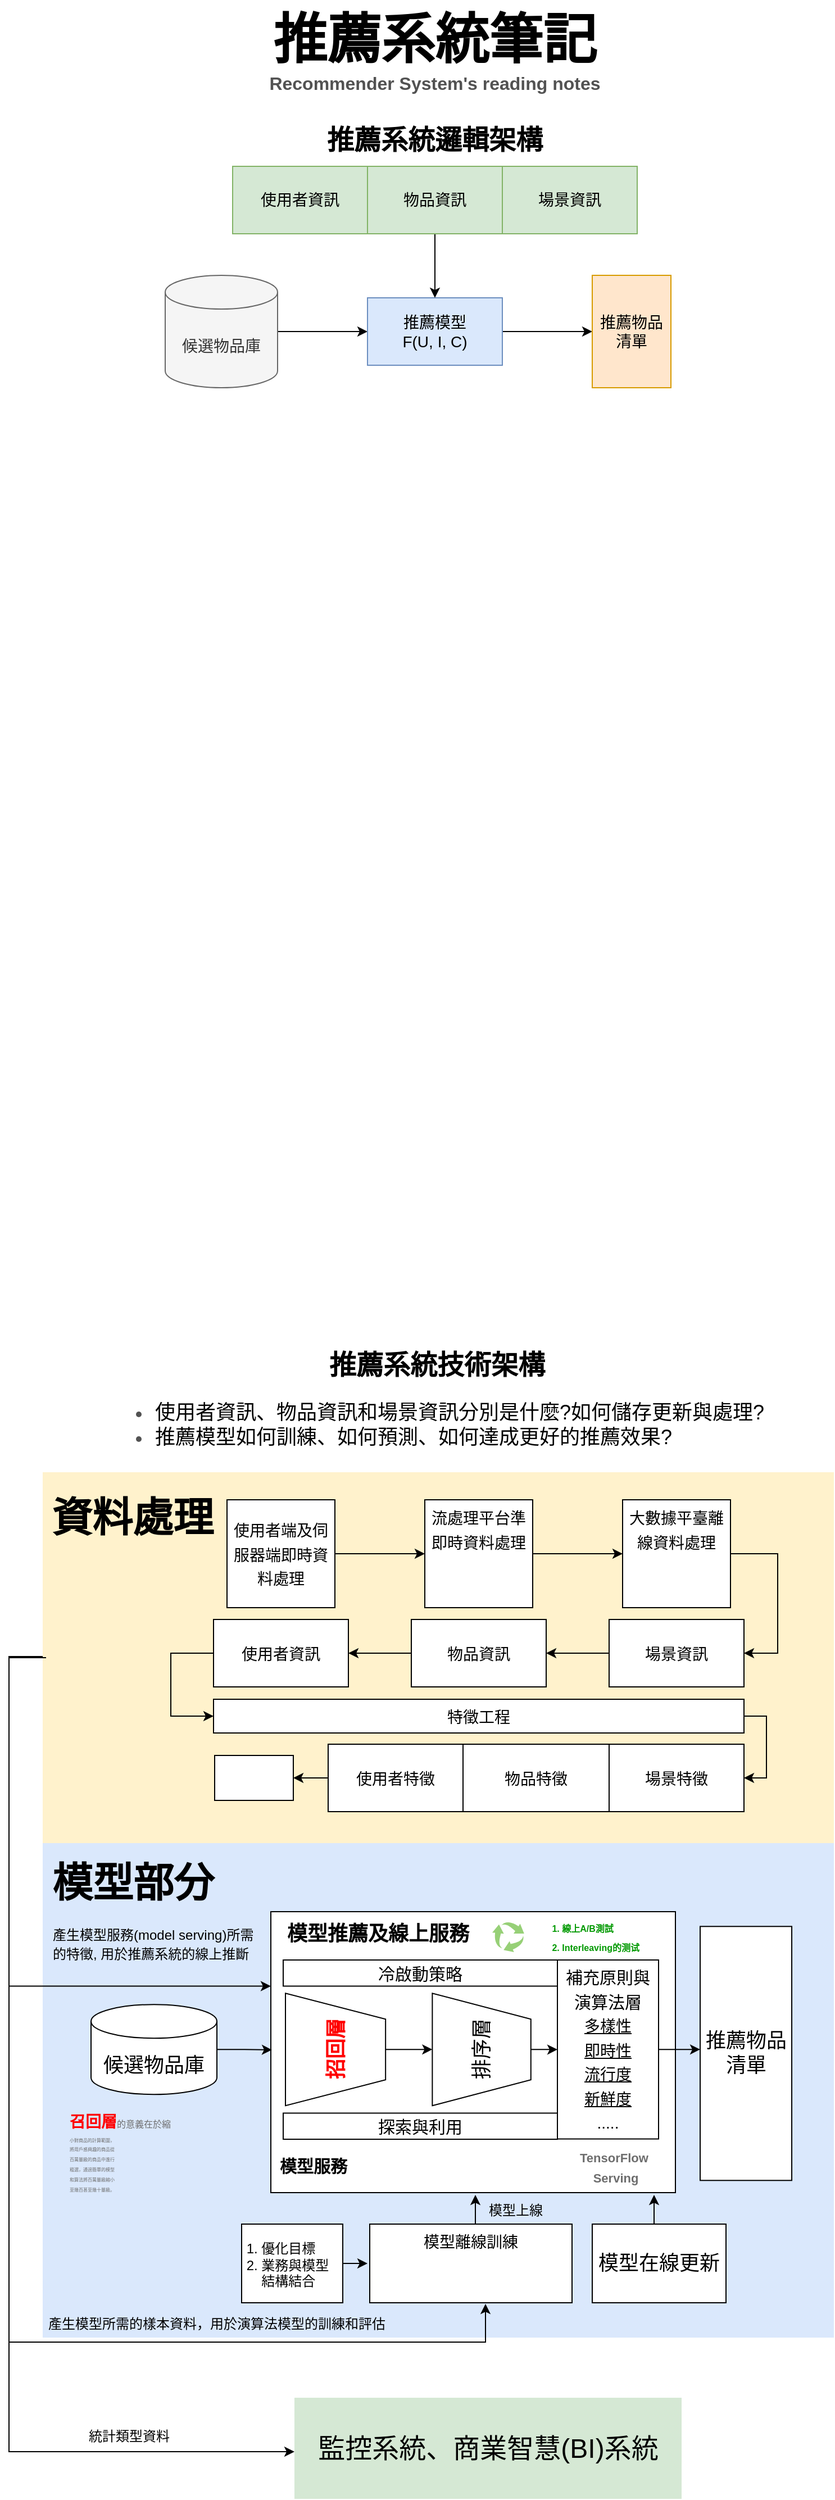<mxfile version="15.8.6" type="github" pages="2">
  <diagram id="5sF5ZyrV6DTs_JzKhUMP" name="第1頁">
    <mxGraphModel dx="981" dy="526" grid="1" gridSize="10" guides="1" tooltips="1" connect="1" arrows="1" fold="1" page="1" pageScale="1" pageWidth="827" pageHeight="1169" math="0" shadow="0">
      <root>
        <mxCell id="0" />
        <mxCell id="1" parent="0" />
        <mxCell id="dWe2MXaykKoBHlvBB-Hw-3" value="" style="edgeStyle=orthogonalEdgeStyle;rounded=0;orthogonalLoop=1;jettySize=auto;html=1;" parent="1" source="dWe2MXaykKoBHlvBB-Hw-1" target="dWe2MXaykKoBHlvBB-Hw-2" edge="1">
          <mxGeometry relative="1" as="geometry" />
        </mxCell>
        <mxCell id="dWe2MXaykKoBHlvBB-Hw-1" value="&lt;font style=&quot;font-size: 14px&quot;&gt;候選物品庫&lt;/font&gt;" style="shape=cylinder3;whiteSpace=wrap;html=1;boundedLbl=1;backgroundOutline=1;size=15;fillColor=#f5f5f5;fontColor=#333333;strokeColor=#666666;" parent="1" vertex="1">
          <mxGeometry x="189" y="265" width="100" height="100" as="geometry" />
        </mxCell>
        <mxCell id="dWe2MXaykKoBHlvBB-Hw-5" value="" style="edgeStyle=orthogonalEdgeStyle;rounded=0;orthogonalLoop=1;jettySize=auto;html=1;" parent="1" source="dWe2MXaykKoBHlvBB-Hw-2" target="dWe2MXaykKoBHlvBB-Hw-4" edge="1">
          <mxGeometry relative="1" as="geometry" />
        </mxCell>
        <mxCell id="dWe2MXaykKoBHlvBB-Hw-2" value="&lt;font style=&quot;font-size: 14px&quot;&gt;推薦模型&lt;br&gt;F(U, I, C)&lt;/font&gt;" style="whiteSpace=wrap;html=1;fillColor=#dae8fc;strokeColor=#6c8ebf;" parent="1" vertex="1">
          <mxGeometry x="369" y="285" width="120" height="60" as="geometry" />
        </mxCell>
        <mxCell id="dWe2MXaykKoBHlvBB-Hw-4" value="&lt;font style=&quot;font-size: 14px&quot;&gt;推薦物品清單&lt;/font&gt;" style="whiteSpace=wrap;html=1;fillColor=#ffe6cc;strokeColor=#d79b00;" parent="1" vertex="1">
          <mxGeometry x="569" y="265" width="70" height="100" as="geometry" />
        </mxCell>
        <mxCell id="dWe2MXaykKoBHlvBB-Hw-8" value="" style="edgeStyle=orthogonalEdgeStyle;rounded=0;orthogonalLoop=1;jettySize=auto;html=1;" parent="1" source="dWe2MXaykKoBHlvBB-Hw-6" target="dWe2MXaykKoBHlvBB-Hw-2" edge="1">
          <mxGeometry relative="1" as="geometry" />
        </mxCell>
        <mxCell id="dWe2MXaykKoBHlvBB-Hw-6" value="&lt;font style=&quot;font-size: 14px&quot;&gt;物品資訊&lt;/font&gt;" style="whiteSpace=wrap;html=1;fillColor=#d5e8d4;strokeColor=#82b366;" parent="1" vertex="1">
          <mxGeometry x="369" y="168" width="120" height="60" as="geometry" />
        </mxCell>
        <mxCell id="dWe2MXaykKoBHlvBB-Hw-9" value="&lt;font style=&quot;font-size: 14px&quot;&gt;場景資訊&lt;/font&gt;" style="whiteSpace=wrap;html=1;fillColor=#d5e8d4;strokeColor=#82b366;" parent="1" vertex="1">
          <mxGeometry x="489" y="168" width="120" height="60" as="geometry" />
        </mxCell>
        <mxCell id="dWe2MXaykKoBHlvBB-Hw-11" value="&lt;font style=&quot;font-size: 14px&quot;&gt;使用者資訊&lt;/font&gt;" style="whiteSpace=wrap;html=1;fillColor=#d5e8d4;strokeColor=#82b366;" parent="1" vertex="1">
          <mxGeometry x="249" y="168" width="120" height="60" as="geometry" />
        </mxCell>
        <mxCell id="dWe2MXaykKoBHlvBB-Hw-13" value="&lt;font style=&quot;font-size: 24px&quot;&gt;&lt;b&gt;推薦系統邏輯架構&lt;/b&gt;&lt;/font&gt;" style="text;html=1;strokeColor=none;fillColor=none;align=center;verticalAlign=middle;whiteSpace=wrap;rounded=0;" parent="1" vertex="1">
          <mxGeometry x="324" y="130" width="210" height="30" as="geometry" />
        </mxCell>
        <mxCell id="dWe2MXaykKoBHlvBB-Hw-14" value="&lt;font&gt;&lt;b&gt;&lt;span style=&quot;font-size: 48px&quot;&gt;推薦系統筆記&lt;/span&gt;&lt;br&gt;&lt;font color=&quot;#525252&quot;&gt;&lt;font size=&quot;3&quot;&gt;Recommender System&#39;s&amp;nbsp;&lt;/font&gt;&lt;span style=&quot;font-size: medium&quot;&gt;reading notes&lt;/span&gt;&lt;/font&gt;&lt;/b&gt;&lt;font size=&quot;3&quot;&gt;&lt;br&gt;&lt;/font&gt;&lt;/font&gt;" style="text;html=1;strokeColor=none;fillColor=none;align=center;verticalAlign=middle;whiteSpace=wrap;rounded=0;fontSize=14;" parent="1" vertex="1">
          <mxGeometry x="208" y="20" width="442" height="90" as="geometry" />
        </mxCell>
        <mxCell id="dWe2MXaykKoBHlvBB-Hw-15" value="&lt;p style=&quot;line-height: 1.3&quot;&gt;&lt;/p&gt;&lt;div&gt;&lt;span style=&quot;color: rgb(0 , 0 , 0)&quot;&gt;&lt;font style=&quot;font-size: 24px&quot;&gt;&lt;b&gt;推薦系統技術架構&lt;/b&gt;&lt;/font&gt;&lt;/span&gt;&lt;/div&gt;&lt;div style=&quot;text-align: left&quot;&gt;&lt;ul&gt;&lt;li&gt;&lt;span style=&quot;color: rgb(0 , 0 , 0)&quot;&gt;使用者資訊、物品資訊和場景資訊分別是什麼?如何儲存更&lt;/span&gt;&lt;font color=&quot;#000000&quot;&gt;新與處理?&lt;/font&gt;&lt;/li&gt;&lt;li&gt;&lt;span&gt;&lt;font color=&quot;#000000&quot;&gt;推薦模型如何訓練、如何預測、如何達成更好的推薦效果?&lt;/font&gt;&lt;/span&gt;&lt;/li&gt;&lt;/ul&gt;&lt;/div&gt;&lt;p&gt;&lt;/p&gt;" style="text;html=1;strokeColor=none;fillColor=none;align=center;verticalAlign=middle;whiteSpace=wrap;rounded=0;fontSize=18;fontColor=#525252;" parent="1" vertex="1">
          <mxGeometry x="116" y="1210" width="630" height="110" as="geometry" />
        </mxCell>
        <mxCell id="89oN4fnSZg2xZxZ4dAMr-8" value="" style="edgeStyle=orthogonalEdgeStyle;rounded=0;orthogonalLoop=1;jettySize=auto;html=1;fontSize=24;entryX=0;entryY=0.5;entryDx=0;entryDy=0;" edge="1" parent="1">
          <mxGeometry relative="1" as="geometry">
            <mxPoint x="80" y="1494" as="sourcePoint" />
            <mxPoint x="304" y="2201.5" as="targetPoint" />
            <Array as="points">
              <mxPoint x="50" y="1494" />
              <mxPoint x="50" y="2202" />
            </Array>
          </mxGeometry>
        </mxCell>
        <mxCell id="dWe2MXaykKoBHlvBB-Hw-17" value="" style="rounded=0;whiteSpace=wrap;html=1;labelBackgroundColor=#FFFF66;fontSize=18;fillColor=#fff2cc;strokeColor=none;" parent="1" vertex="1">
          <mxGeometry x="80" y="1330" width="704" height="330" as="geometry" />
        </mxCell>
        <mxCell id="dWe2MXaykKoBHlvBB-Hw-19" value="&lt;font style=&quot;font-size: 36px&quot;&gt;&lt;b&gt;資料處理&lt;/b&gt;&lt;/font&gt;" style="text;html=1;strokeColor=none;fillColor=none;align=center;verticalAlign=middle;whiteSpace=wrap;rounded=0;labelBackgroundColor=none;fontSize=18;fontColor=#000000;" parent="1" vertex="1">
          <mxGeometry x="84" y="1354.5" width="152" height="30" as="geometry" />
        </mxCell>
        <mxCell id="dWe2MXaykKoBHlvBB-Hw-23" value="" style="edgeStyle=orthogonalEdgeStyle;rounded=0;orthogonalLoop=1;jettySize=auto;html=1;fontSize=14;fontColor=#000000;" parent="1" source="dWe2MXaykKoBHlvBB-Hw-21" target="dWe2MXaykKoBHlvBB-Hw-22" edge="1">
          <mxGeometry relative="1" as="geometry" />
        </mxCell>
        <mxCell id="dWe2MXaykKoBHlvBB-Hw-21" value="&lt;font style=&quot;font-size: 14px&quot;&gt;使用者端及伺服器端即時資料處理&lt;/font&gt;" style="whiteSpace=wrap;html=1;aspect=fixed;labelBackgroundColor=none;fontSize=18;align=center;" parent="1" vertex="1">
          <mxGeometry x="244" y="1354.5" width="96" height="96" as="geometry" />
        </mxCell>
        <mxCell id="dWe2MXaykKoBHlvBB-Hw-25" value="" style="edgeStyle=orthogonalEdgeStyle;rounded=0;orthogonalLoop=1;jettySize=auto;html=1;fontSize=14;fontColor=#000000;" parent="1" source="dWe2MXaykKoBHlvBB-Hw-22" target="dWe2MXaykKoBHlvBB-Hw-24" edge="1">
          <mxGeometry relative="1" as="geometry" />
        </mxCell>
        <mxCell id="dWe2MXaykKoBHlvBB-Hw-22" value="&lt;font style=&quot;font-size: 14px&quot;&gt;流處理平台準即時資料處理&lt;br&gt;&amp;nbsp;&amp;nbsp;&lt;br&gt;&amp;nbsp;&amp;nbsp;&lt;br&gt;&lt;/font&gt;" style="whiteSpace=wrap;html=1;aspect=fixed;labelBackgroundColor=none;fontSize=18;align=center;" parent="1" vertex="1">
          <mxGeometry x="420" y="1354.5" width="96" height="96" as="geometry" />
        </mxCell>
        <mxCell id="dWe2MXaykKoBHlvBB-Hw-30" value="" style="edgeStyle=orthogonalEdgeStyle;rounded=0;orthogonalLoop=1;jettySize=auto;html=1;fontSize=14;fontColor=#000000;exitX=1;exitY=0.5;exitDx=0;exitDy=0;entryX=1;entryY=0.5;entryDx=0;entryDy=0;" parent="1" source="dWe2MXaykKoBHlvBB-Hw-24" target="dWe2MXaykKoBHlvBB-Hw-29" edge="1">
          <mxGeometry relative="1" as="geometry">
            <Array as="points">
              <mxPoint x="734" y="1403" />
              <mxPoint x="734" y="1491" />
            </Array>
          </mxGeometry>
        </mxCell>
        <mxCell id="dWe2MXaykKoBHlvBB-Hw-24" value="&lt;span style=&quot;font-size: 14px&quot;&gt;大數據平臺離線資料處理&lt;br&gt;&amp;nbsp;&lt;br&gt;&amp;nbsp;&lt;br&gt;&lt;/span&gt;" style="whiteSpace=wrap;html=1;aspect=fixed;labelBackgroundColor=none;fontSize=18;align=center;" parent="1" vertex="1">
          <mxGeometry x="596" y="1354.5" width="96" height="96" as="geometry" />
        </mxCell>
        <mxCell id="dWe2MXaykKoBHlvBB-Hw-32" value="" style="edgeStyle=orthogonalEdgeStyle;rounded=0;orthogonalLoop=1;jettySize=auto;html=1;fontSize=14;fontColor=#000000;" parent="1" source="dWe2MXaykKoBHlvBB-Hw-29" target="dWe2MXaykKoBHlvBB-Hw-31" edge="1">
          <mxGeometry relative="1" as="geometry" />
        </mxCell>
        <mxCell id="dWe2MXaykKoBHlvBB-Hw-29" value="&lt;font style=&quot;font-size: 14px&quot;&gt;場景資訊&lt;/font&gt;" style="whiteSpace=wrap;html=1;fontSize=18;" parent="1" vertex="1">
          <mxGeometry x="584" y="1461" width="120" height="60" as="geometry" />
        </mxCell>
        <mxCell id="dWe2MXaykKoBHlvBB-Hw-34" value="" style="edgeStyle=orthogonalEdgeStyle;rounded=0;orthogonalLoop=1;jettySize=auto;html=1;fontSize=14;fontColor=#000000;" parent="1" source="dWe2MXaykKoBHlvBB-Hw-31" target="dWe2MXaykKoBHlvBB-Hw-33" edge="1">
          <mxGeometry relative="1" as="geometry" />
        </mxCell>
        <mxCell id="dWe2MXaykKoBHlvBB-Hw-31" value="&lt;font style=&quot;font-size: 14px&quot;&gt;物品資訊&lt;/font&gt;" style="whiteSpace=wrap;html=1;fontSize=18;" parent="1" vertex="1">
          <mxGeometry x="408" y="1461" width="120" height="60" as="geometry" />
        </mxCell>
        <mxCell id="dWe2MXaykKoBHlvBB-Hw-38" value="" style="edgeStyle=orthogonalEdgeStyle;rounded=0;orthogonalLoop=1;jettySize=auto;html=1;fontSize=14;fontColor=#000000;entryX=0;entryY=0.5;entryDx=0;entryDy=0;" parent="1" source="dWe2MXaykKoBHlvBB-Hw-33" target="dWe2MXaykKoBHlvBB-Hw-35" edge="1">
          <mxGeometry relative="1" as="geometry">
            <mxPoint x="104" y="1491" as="targetPoint" />
            <Array as="points">
              <mxPoint x="194" y="1491" />
              <mxPoint x="194" y="1547" />
            </Array>
          </mxGeometry>
        </mxCell>
        <mxCell id="dWe2MXaykKoBHlvBB-Hw-33" value="&lt;font style=&quot;font-size: 14px&quot;&gt;使用者資訊&lt;/font&gt;" style="whiteSpace=wrap;html=1;fontSize=18;" parent="1" vertex="1">
          <mxGeometry x="232" y="1461" width="120" height="60" as="geometry" />
        </mxCell>
        <mxCell id="dWe2MXaykKoBHlvBB-Hw-65" value="" style="edgeStyle=orthogonalEdgeStyle;rounded=0;orthogonalLoop=1;jettySize=auto;html=1;fontSize=14;fontColor=#000000;entryX=1;entryY=0.5;entryDx=0;entryDy=0;exitX=1;exitY=0.5;exitDx=0;exitDy=0;" parent="1" source="dWe2MXaykKoBHlvBB-Hw-35" target="dWe2MXaykKoBHlvBB-Hw-41" edge="1">
          <mxGeometry relative="1" as="geometry">
            <mxPoint x="960" y="1561" as="targetPoint" />
          </mxGeometry>
        </mxCell>
        <mxCell id="dWe2MXaykKoBHlvBB-Hw-35" value="&lt;font style=&quot;font-size: 14px&quot;&gt;特徵工程&lt;/font&gt;" style="whiteSpace=wrap;html=1;fontSize=18;" parent="1" vertex="1">
          <mxGeometry x="232" y="1532" width="472" height="30" as="geometry" />
        </mxCell>
        <mxCell id="dWe2MXaykKoBHlvBB-Hw-41" value="&lt;font style=&quot;font-size: 14px&quot;&gt;場景特徵&lt;/font&gt;" style="whiteSpace=wrap;html=1;fontSize=18;" parent="1" vertex="1">
          <mxGeometry x="584" y="1572" width="120" height="60" as="geometry" />
        </mxCell>
        <mxCell id="dWe2MXaykKoBHlvBB-Hw-43" value="&lt;font style=&quot;font-size: 14px&quot;&gt;物品特徵&lt;/font&gt;" style="whiteSpace=wrap;html=1;fontSize=18;" parent="1" vertex="1">
          <mxGeometry x="454" y="1572" width="130" height="60" as="geometry" />
        </mxCell>
        <mxCell id="M_1Vf_KlxyBdrlva_uEi-7" value="" style="edgeStyle=orthogonalEdgeStyle;rounded=0;orthogonalLoop=1;jettySize=auto;html=1;fontSize=15;fontColor=#B5739D;" parent="1" source="dWe2MXaykKoBHlvBB-Hw-45" target="M_1Vf_KlxyBdrlva_uEi-6" edge="1">
          <mxGeometry relative="1" as="geometry" />
        </mxCell>
        <mxCell id="dWe2MXaykKoBHlvBB-Hw-45" value="&lt;font style=&quot;font-size: 14px&quot;&gt;使用者特徵&lt;/font&gt;" style="whiteSpace=wrap;html=1;fontSize=18;" parent="1" vertex="1">
          <mxGeometry x="334" y="1572" width="120" height="60" as="geometry" />
        </mxCell>
        <mxCell id="dWe2MXaykKoBHlvBB-Hw-47" value="" style="rounded=0;whiteSpace=wrap;html=1;labelBackgroundColor=none;fontSize=24;fillColor=#dae8fc;strokeColor=none;" parent="1" vertex="1">
          <mxGeometry x="80" y="1660" width="704" height="440" as="geometry" />
        </mxCell>
        <mxCell id="dWe2MXaykKoBHlvBB-Hw-48" value="&lt;b&gt;&lt;font style=&quot;font-size: 36px&quot;&gt;模型部分&lt;/font&gt;&lt;/b&gt;" style="text;html=1;strokeColor=none;fillColor=none;align=center;verticalAlign=middle;whiteSpace=wrap;rounded=0;labelBackgroundColor=none;fontSize=18;fontColor=#000000;" parent="1" vertex="1">
          <mxGeometry x="85.5" y="1680" width="149" height="30" as="geometry" />
        </mxCell>
        <mxCell id="dWe2MXaykKoBHlvBB-Hw-49" value="&lt;font style=&quot;font-size: 18px&quot;&gt;候選物品庫&lt;/font&gt;" style="shape=cylinder3;whiteSpace=wrap;html=1;boundedLbl=1;backgroundOutline=1;size=15;labelBackgroundColor=none;fontSize=24;" parent="1" vertex="1">
          <mxGeometry x="123.01" y="1803.61" width="112" height="80" as="geometry" />
        </mxCell>
        <mxCell id="dWe2MXaykKoBHlvBB-Hw-50" value="" style="whiteSpace=wrap;html=1;fontSize=24;" parent="1" vertex="1">
          <mxGeometry x="283" y="1721" width="360" height="250" as="geometry" />
        </mxCell>
        <mxCell id="dWe2MXaykKoBHlvBB-Hw-56" value="" style="edgeStyle=orthogonalEdgeStyle;rounded=0;orthogonalLoop=1;jettySize=auto;html=1;fontSize=18;fontColor=#000000;" parent="1" source="dWe2MXaykKoBHlvBB-Hw-54" target="dWe2MXaykKoBHlvBB-Hw-55" edge="1">
          <mxGeometry relative="1" as="geometry" />
        </mxCell>
        <mxCell id="dWe2MXaykKoBHlvBB-Hw-54" value="&lt;font color=&quot;#ff0000&quot;&gt;&lt;b&gt;招回層&lt;/b&gt;&lt;/font&gt;" style="verticalLabelPosition=middle;verticalAlign=middle;html=1;shape=trapezoid;perimeter=trapezoidPerimeter;whiteSpace=wrap;size=0.23;arcSize=10;flipV=1;labelPosition=center;align=center;labelBackgroundColor=none;fontSize=18;fontColor=#000000;fillColor=none;rotation=-90;horizontal=1;flipH=1;" parent="1" vertex="1">
          <mxGeometry x="290.54" y="1799.08" width="100" height="89.07" as="geometry" />
        </mxCell>
        <mxCell id="dWe2MXaykKoBHlvBB-Hw-85" value="" style="edgeStyle=orthogonalEdgeStyle;rounded=0;orthogonalLoop=1;jettySize=auto;html=1;fontSize=18;fontColor=#B5739D;entryX=0;entryY=0.5;entryDx=0;entryDy=0;" parent="1" source="dWe2MXaykKoBHlvBB-Hw-55" target="dWe2MXaykKoBHlvBB-Hw-58" edge="1">
          <mxGeometry relative="1" as="geometry">
            <mxPoint x="461" y="1843.37" as="targetPoint" />
          </mxGeometry>
        </mxCell>
        <mxCell id="dWe2MXaykKoBHlvBB-Hw-55" value="排序層" style="verticalLabelPosition=middle;verticalAlign=middle;html=1;shape=trapezoid;perimeter=trapezoidPerimeter;whiteSpace=wrap;size=0.23;arcSize=10;flipV=1;labelPosition=center;align=center;labelBackgroundColor=none;fontSize=18;fontColor=#000000;fillColor=none;rotation=-90;" parent="1" vertex="1">
          <mxGeometry x="420.54" y="1799.77" width="100" height="87.69" as="geometry" />
        </mxCell>
        <mxCell id="dWe2MXaykKoBHlvBB-Hw-62" value="" style="edgeStyle=orthogonalEdgeStyle;rounded=0;orthogonalLoop=1;jettySize=auto;html=1;fontSize=14;fontColor=#000000;" parent="1" source="dWe2MXaykKoBHlvBB-Hw-58" edge="1">
          <mxGeometry relative="1" as="geometry">
            <mxPoint x="665.02" y="1843.6" as="targetPoint" />
          </mxGeometry>
        </mxCell>
        <mxCell id="dWe2MXaykKoBHlvBB-Hw-58" value="&lt;font&gt;&lt;font style=&quot;font-size: 15px&quot;&gt;補充原則與演算法層&lt;/font&gt;&lt;br&gt;&lt;u style=&quot;font-size: 14px&quot;&gt;多樣性&lt;br&gt;即時性&lt;br&gt;流行度&lt;br&gt;新鮮度&lt;br&gt;&lt;/u&gt;&lt;span style=&quot;font-size: 14px&quot;&gt;.....&lt;/span&gt;&lt;br&gt;&lt;/font&gt;" style="rounded=0;whiteSpace=wrap;html=1;labelBackgroundColor=none;fontSize=18;fontColor=#000000;fillColor=none;" parent="1" vertex="1">
          <mxGeometry x="538" y="1763.99" width="90" height="159.25" as="geometry" />
        </mxCell>
        <mxCell id="dWe2MXaykKoBHlvBB-Hw-61" value="推薦物品&lt;br&gt;清單" style="whiteSpace=wrap;html=1;rounded=0;fontSize=18;" parent="1" vertex="1">
          <mxGeometry x="665.02" y="1734.15" width="81.5" height="226" as="geometry" />
        </mxCell>
        <mxCell id="M_1Vf_KlxyBdrlva_uEi-17" value="" style="edgeStyle=orthogonalEdgeStyle;rounded=0;orthogonalLoop=1;jettySize=auto;html=1;fontSize=15;fontColor=#000000;" parent="1" source="dWe2MXaykKoBHlvBB-Hw-66" edge="1">
          <mxGeometry relative="1" as="geometry">
            <mxPoint x="465" y="1973" as="targetPoint" />
            <Array as="points">
              <mxPoint x="465" y="1983" />
              <mxPoint x="465" y="1983" />
            </Array>
          </mxGeometry>
        </mxCell>
        <mxCell id="dWe2MXaykKoBHlvBB-Hw-66" value="&lt;font&gt;&lt;font style=&quot;font-size: 14px&quot;&gt;模型離線訓練&lt;/font&gt;&lt;br&gt;&lt;span style=&quot;font-size: 18px&quot;&gt;&amp;nbsp;&amp;nbsp;&lt;/span&gt;&lt;br&gt;&lt;br&gt;&lt;/font&gt;" style="rounded=0;whiteSpace=wrap;html=1;labelBackgroundColor=none;fontSize=14;" parent="1" vertex="1">
          <mxGeometry x="371" y="1999" width="180" height="70" as="geometry" />
        </mxCell>
        <mxCell id="dWe2MXaykKoBHlvBB-Hw-70" value="" style="edgeStyle=orthogonalEdgeStyle;rounded=0;orthogonalLoop=1;jettySize=auto;html=1;fontSize=14;fontColor=#000000;" parent="1" source="dWe2MXaykKoBHlvBB-Hw-67" edge="1">
          <mxGeometry relative="1" as="geometry">
            <mxPoint x="624" y="1973" as="targetPoint" />
            <Array as="points">
              <mxPoint x="624" y="1973" />
              <mxPoint x="624" y="1973" />
            </Array>
          </mxGeometry>
        </mxCell>
        <mxCell id="dWe2MXaykKoBHlvBB-Hw-67" value="&lt;font style=&quot;font-size: 18px&quot;&gt;模型在線更新&lt;/font&gt;" style="rounded=0;whiteSpace=wrap;html=1;labelBackgroundColor=none;fontSize=14;" parent="1" vertex="1">
          <mxGeometry x="569" y="1999" width="119" height="70" as="geometry" />
        </mxCell>
        <mxCell id="dWe2MXaykKoBHlvBB-Hw-73" value="" style="sketch=0;html=1;aspect=fixed;strokeColor=none;shadow=0;align=center;verticalAlign=top;fillColor=#97D077;shape=mxgraph.gcp2.arrow_cycle;labelBackgroundColor=none;fontSize=14;fontColor=#000000;" parent="1" vertex="1">
          <mxGeometry x="480" y="1730" width="28.42" height="27" as="geometry" />
        </mxCell>
        <mxCell id="dWe2MXaykKoBHlvBB-Hw-74" value="&lt;div style=&quot;text-align: left&quot;&gt;&lt;b style=&quot;font-size: 8px ; color: rgb(0 , 153 , 0)&quot;&gt;&amp;nbsp;1. 線上A/B測試&lt;/b&gt;&lt;/div&gt;&lt;font color=&quot;#009900&quot;&gt;&lt;div style=&quot;text-align: left&quot;&gt;&lt;b style=&quot;font-size: 8px&quot;&gt;&amp;nbsp;2. Interleaving的测试&lt;/b&gt;&lt;/div&gt;&lt;/font&gt;" style="text;html=1;strokeColor=none;fillColor=none;align=center;verticalAlign=middle;whiteSpace=wrap;rounded=0;labelBackgroundColor=none;fontSize=14;fontColor=#000000;" parent="1" vertex="1">
          <mxGeometry x="501" y="1727.7" width="140" height="29.3" as="geometry" />
        </mxCell>
        <mxCell id="M_1Vf_KlxyBdrlva_uEi-1" value="" style="shape=image;verticalLabelPosition=bottom;labelBackgroundColor=#ffffff;verticalAlign=top;aspect=fixed;imageAspect=0;image=https://upload.wikimedia.org/wikipedia/commons/thumb/7/70/Apache_Flink_logo.svg/1200px-Apache_Flink_logo.svg.png;" parent="1" vertex="1">
          <mxGeometry x="439.45" y="1410" width="57.1" height="28" as="geometry" />
        </mxCell>
        <mxCell id="M_1Vf_KlxyBdrlva_uEi-2" value="" style="shape=image;verticalLabelPosition=bottom;labelBackgroundColor=#ffffff;verticalAlign=top;aspect=fixed;imageAspect=0;image=https://myoceane.fr/wp-content/uploads/2020/06/Apache_Spark_logo.svg_.png;" parent="1" vertex="1">
          <mxGeometry x="621.53" y="1422.65" width="44.94" height="23.43" as="geometry" />
        </mxCell>
        <mxCell id="M_1Vf_KlxyBdrlva_uEi-3" value="" style="shape=image;verticalLabelPosition=bottom;labelBackgroundColor=#ffffff;verticalAlign=top;aspect=fixed;imageAspect=0;image=https://upload.wikimedia.org/wikipedia/commons/thumb/0/0e/Hadoop_logo.svg/1280px-Hadoop_logo.svg.png;" parent="1" vertex="1">
          <mxGeometry x="603" y="1402.65" width="77.02" height="20" as="geometry" />
        </mxCell>
        <mxCell id="M_1Vf_KlxyBdrlva_uEi-6" value="" style="whiteSpace=wrap;html=1;fontSize=18;" parent="1" vertex="1">
          <mxGeometry x="233" y="1582" width="70" height="40" as="geometry" />
        </mxCell>
        <mxCell id="M_1Vf_KlxyBdrlva_uEi-8" value="" style="shape=image;verticalLabelPosition=bottom;labelBackgroundColor=#ffffff;verticalAlign=top;aspect=fixed;imageAspect=0;image=https://myoceane.fr/wp-content/uploads/2021/01/redis.png;" parent="1" vertex="1">
          <mxGeometry x="239.51" y="1593.47" width="56.99" height="19.07" as="geometry" />
        </mxCell>
        <mxCell id="dWe2MXaykKoBHlvBB-Hw-51" value="" style="edgeStyle=orthogonalEdgeStyle;rounded=0;orthogonalLoop=1;jettySize=auto;html=1;fontSize=18;fontColor=#000000;" parent="1" source="dWe2MXaykKoBHlvBB-Hw-49" edge="1">
          <mxGeometry relative="1" as="geometry">
            <mxPoint x="284" y="1844" as="targetPoint" />
          </mxGeometry>
        </mxCell>
        <mxCell id="M_1Vf_KlxyBdrlva_uEi-11" value="&lt;font color=&quot;#000000&quot; style=&quot;font-size: 18px&quot;&gt;&lt;b&gt;模型推薦及線上服務&lt;/b&gt;&lt;/font&gt;" style="text;html=1;strokeColor=none;fillColor=none;align=center;verticalAlign=middle;whiteSpace=wrap;rounded=0;labelBackgroundColor=none;fontSize=15;fontColor=#B5739D;" parent="1" vertex="1">
          <mxGeometry x="286.5" y="1726.25" width="182.5" height="30" as="geometry" />
        </mxCell>
        <mxCell id="M_1Vf_KlxyBdrlva_uEi-12" value="冷啟動策略" style="rounded=0;whiteSpace=wrap;html=1;labelBackgroundColor=none;fontSize=15;" parent="1" vertex="1">
          <mxGeometry x="294" y="1764" width="244" height="23.25" as="geometry" />
        </mxCell>
        <mxCell id="M_1Vf_KlxyBdrlva_uEi-13" value="探索與利用" style="rounded=0;whiteSpace=wrap;html=1;labelBackgroundColor=none;fontSize=15;" parent="1" vertex="1">
          <mxGeometry x="294" y="1900.25" width="244" height="23.25" as="geometry" />
        </mxCell>
        <mxCell id="M_1Vf_KlxyBdrlva_uEi-18" value="&lt;b&gt;模型服務&lt;/b&gt;" style="text;html=1;strokeColor=none;fillColor=none;align=left;verticalAlign=middle;whiteSpace=wrap;rounded=0;labelBackgroundColor=none;fontSize=15;" parent="1" vertex="1">
          <mxGeometry x="289" y="1927" width="340" height="40" as="geometry" />
        </mxCell>
        <mxCell id="M_1Vf_KlxyBdrlva_uEi-19" value="" style="shape=image;verticalLabelPosition=bottom;labelBackgroundColor=#ffffff;verticalAlign=top;aspect=fixed;imageAspect=0;image=https://miro.medium.com/max/336/0*7pLYtIrRNXSsER2M.png;" parent="1" vertex="1">
          <mxGeometry x="361" y="1928.41" width="44" height="37.59" as="geometry" />
        </mxCell>
        <mxCell id="M_1Vf_KlxyBdrlva_uEi-25" value="" style="shape=image;verticalLabelPosition=bottom;labelBackgroundColor=#ffffff;verticalAlign=top;aspect=fixed;imageAspect=0;image=https://img.4devs.io/cover/article/preview_go-mod-intro.png;" parent="1" vertex="1">
          <mxGeometry x="409" y="1934.21" width="71" height="28.4" as="geometry" />
        </mxCell>
        <mxCell id="M_1Vf_KlxyBdrlva_uEi-26" value="" style="shape=image;verticalLabelPosition=bottom;labelBackgroundColor=#ffffff;verticalAlign=top;aspect=fixed;imageAspect=0;image=https://upload.wikimedia.org/wikipedia/zh/8/88/Java_logo.png;" parent="1" vertex="1">
          <mxGeometry x="480" y="1926" width="43" height="43" as="geometry" />
        </mxCell>
        <mxCell id="M_1Vf_KlxyBdrlva_uEi-27" value="" style="shape=image;verticalLabelPosition=bottom;labelBackgroundColor=#ffffff;verticalAlign=top;aspect=fixed;imageAspect=0;image=https://miro.medium.com/max/449/1*Bh_B98GcAHTzYq21D79GLg.png;" parent="1" vertex="1">
          <mxGeometry x="529" y="1937.7" width="21" height="22.45" as="geometry" />
        </mxCell>
        <mxCell id="M_1Vf_KlxyBdrlva_uEi-28" value="&lt;b style=&quot;font-size: 11px&quot;&gt;&lt;font style=&quot;font-size: 11px&quot; color=&quot;#6e6e6e&quot;&gt;TensorFlow&lt;br style=&quot;font-size: 11px&quot;&gt;&amp;nbsp;Serving&lt;/font&gt;&lt;/b&gt;" style="text;html=1;strokeColor=none;fillColor=none;align=center;verticalAlign=middle;whiteSpace=wrap;rounded=0;labelBackgroundColor=none;fontSize=15;fontColor=#000000;" parent="1" vertex="1">
          <mxGeometry x="548" y="1932.21" width="81" height="30" as="geometry" />
        </mxCell>
        <mxCell id="M_1Vf_KlxyBdrlva_uEi-31" value="&lt;h1&gt;&lt;font style=&quot;font-size: 14px&quot; color=&quot;#ff0000&quot;&gt;召回層&lt;/font&gt;&lt;span style=&quot;font-weight: normal&quot;&gt;的意義在於縮&lt;/span&gt;&lt;/h1&gt;&lt;p&gt;&lt;span style=&quot;font-size: 4px&quot;&gt;小對商品的計算範圍，&lt;/span&gt;&lt;/p&gt;&lt;p&gt;&lt;span style=&quot;font-size: 4px&quot;&gt;將用戶感興趣的商品從&lt;/span&gt;&lt;/p&gt;&lt;p&gt;&lt;span style=&quot;font-size: 4px&quot;&gt;百萬量級的商品中進行&lt;/span&gt;&lt;/p&gt;&lt;p&gt;&lt;span style=&quot;font-size: 4px&quot;&gt;粗選，通過簡單的模型&lt;/span&gt;&lt;/p&gt;&lt;p&gt;&lt;span style=&quot;font-size: 4px&quot;&gt;和算法將百萬量級縮小&lt;/span&gt;&lt;/p&gt;&lt;p&gt;&lt;span style=&quot;font-size: 4px&quot;&gt;至幾百甚至幾十量級。&lt;/span&gt;&lt;/p&gt;" style="text;html=1;strokeColor=none;fillColor=none;spacing=5;spacingTop=-20;whiteSpace=wrap;overflow=hidden;rounded=0;labelBackgroundColor=none;fontSize=4;fontColor=#6E6E6E;" parent="1" vertex="1">
          <mxGeometry x="98.5" y="1905" width="131" height="131.2" as="geometry" />
        </mxCell>
        <mxCell id="M_1Vf_KlxyBdrlva_uEi-36" value="" style="edgeStyle=orthogonalEdgeStyle;rounded=0;orthogonalLoop=1;jettySize=auto;html=1;fontSize=12;fontColor=#FF0000;" parent="1" source="M_1Vf_KlxyBdrlva_uEi-33" edge="1">
          <mxGeometry relative="1" as="geometry">
            <mxPoint x="369" y="2034" as="targetPoint" />
          </mxGeometry>
        </mxCell>
        <mxCell id="M_1Vf_KlxyBdrlva_uEi-33" value="&lt;div style=&quot;text-align: left&quot;&gt;&lt;span style=&quot;font-size: 12px&quot;&gt;&amp;nbsp;1. 優化目標&lt;/span&gt;&lt;/div&gt;&lt;font style=&quot;font-size: 12px&quot;&gt;&lt;div style=&quot;text-align: left&quot;&gt;&lt;span&gt;&amp;nbsp;2. 業務與模型&amp;nbsp; &amp;nbsp; &amp;nbsp; &amp;nbsp; &amp;nbsp;結構結合&lt;/span&gt;&lt;/div&gt;&lt;/font&gt;" style="rounded=0;whiteSpace=wrap;html=1;labelBackgroundColor=none;fontSize=14;" parent="1" vertex="1">
          <mxGeometry x="257" y="1999" width="90" height="70" as="geometry" />
        </mxCell>
        <mxCell id="M_1Vf_KlxyBdrlva_uEi-37" value="&lt;font color=&quot;#000000&quot;&gt;模型上線&lt;/font&gt;" style="text;html=1;strokeColor=none;fillColor=none;align=center;verticalAlign=middle;whiteSpace=wrap;rounded=0;labelBackgroundColor=none;fontSize=12;fontColor=#FF0000;" parent="1" vertex="1">
          <mxGeometry x="470.5" y="1972" width="60" height="30" as="geometry" />
        </mxCell>
        <mxCell id="89oN4fnSZg2xZxZ4dAMr-5" value="" style="edgeStyle=orthogonalEdgeStyle;rounded=0;orthogonalLoop=1;jettySize=auto;html=1;" edge="1" parent="1">
          <mxGeometry relative="1" as="geometry">
            <mxPoint x="83" y="1495" as="sourcePoint" />
            <mxPoint x="283" y="1787.25" as="targetPoint" />
            <Array as="points">
              <mxPoint x="50" y="1495" />
              <mxPoint x="50" y="1787" />
            </Array>
          </mxGeometry>
        </mxCell>
        <mxCell id="89oN4fnSZg2xZxZ4dAMr-2" value="" style="edgeStyle=orthogonalEdgeStyle;rounded=0;orthogonalLoop=1;jettySize=auto;html=1;" edge="1" parent="1">
          <mxGeometry relative="1" as="geometry">
            <mxPoint x="70" y="1494" as="sourcePoint" />
            <mxPoint x="474" y="2070" as="targetPoint" />
            <Array as="points">
              <mxPoint x="50" y="1494" />
              <mxPoint x="50" y="2104" />
              <mxPoint x="474" y="2104" />
            </Array>
          </mxGeometry>
        </mxCell>
        <mxCell id="89oN4fnSZg2xZxZ4dAMr-6" value="&lt;font style=&quot;font-size: 24px&quot;&gt;監控系統、商業智慧(BI)系統&lt;/font&gt;" style="rounded=0;whiteSpace=wrap;html=1;fillColor=#d5e8d4;strokeColor=none;" vertex="1" parent="1">
          <mxGeometry x="304" y="2153.5" width="344.5" height="90" as="geometry" />
        </mxCell>
        <mxCell id="89oN4fnSZg2xZxZ4dAMr-14" value="&lt;h1&gt;&lt;/h1&gt;&lt;span style=&quot;color: rgb(0 , 0 , 0) ; text-align: center&quot;&gt;&lt;font style=&quot;font-size: 12px&quot;&gt;產生模型服務(model serving)所需的特徵, 用於推薦系統的線上推斷&lt;/font&gt;&lt;/span&gt;" style="text;html=1;strokeColor=none;fillColor=none;spacing=5;spacingTop=-20;whiteSpace=wrap;overflow=hidden;rounded=0;fontSize=14;fontColor=#FFB570;" vertex="1" parent="1">
          <mxGeometry x="84" y="1724.2" width="196" height="47" as="geometry" />
        </mxCell>
        <mxCell id="89oN4fnSZg2xZxZ4dAMr-15" value="&lt;h1&gt;&lt;/h1&gt;&lt;span style=&quot;color: rgb(0 , 0 , 0) ; text-align: center&quot;&gt;&lt;font style=&quot;font-size: 12px&quot;&gt;統計類型資料&lt;/font&gt;&lt;/span&gt;" style="text;html=1;strokeColor=none;fillColor=none;spacing=5;spacingTop=-20;whiteSpace=wrap;overflow=hidden;rounded=0;fontSize=14;fontColor=#FFB570;" vertex="1" parent="1">
          <mxGeometry x="116" y="2170" width="96" height="30" as="geometry" />
        </mxCell>
        <mxCell id="89oN4fnSZg2xZxZ4dAMr-16" value="&lt;h1&gt;&lt;/h1&gt;&lt;span style=&quot;color: rgb(0 , 0 , 0) ; text-align: center&quot;&gt;&lt;font style=&quot;font-size: 12px&quot;&gt;產生模型所需的樣本資料，用於演算法模型的訓練和評估&lt;/font&gt;&lt;/span&gt;" style="text;html=1;strokeColor=none;fillColor=none;spacing=5;spacingTop=-20;whiteSpace=wrap;overflow=hidden;rounded=0;fontSize=14;fontColor=#FFB570;" vertex="1" parent="1">
          <mxGeometry x="80" y="2070" width="360" height="30" as="geometry" />
        </mxCell>
        <mxCell id="89oN4fnSZg2xZxZ4dAMr-26" value="" style="shape=image;verticalLabelPosition=bottom;labelBackgroundColor=#ffffff;verticalAlign=top;aspect=fixed;imageAspect=0;image=https://miro.medium.com/max/1400/1*b7VXivcK-wBqQJDWjzBszg.png;" vertex="1" parent="1">
          <mxGeometry x="516" y="2103.83" width="83.87" height="30" as="geometry" />
        </mxCell>
        <mxCell id="89oN4fnSZg2xZxZ4dAMr-27" value="" style="shape=image;verticalLabelPosition=bottom;labelBackgroundColor=#ffffff;verticalAlign=top;aspect=fixed;imageAspect=0;image=https://upload.wikimedia.org/wikipedia/commons/thumb/c/c6/PyTorch_logo_black.svg/2560px-PyTorch_logo_black.svg.png;" vertex="1" parent="1">
          <mxGeometry x="605.37" y="2117.66" width="77.26" height="19.17" as="geometry" />
        </mxCell>
        <mxCell id="89oN4fnSZg2xZxZ4dAMr-30" value="" style="shape=image;verticalLabelPosition=bottom;labelBackgroundColor=#ffffff;verticalAlign=top;aspect=fixed;imageAspect=0;image=https://blog.biyasu.com/wp-content/uploads/2020/08/tensorflow.png;" vertex="1" parent="1">
          <mxGeometry x="374.98" y="2024.54" width="95.52" height="18.92" as="geometry" />
        </mxCell>
      </root>
    </mxGraphModel>
  </diagram>
  <diagram id="6yIT-addH9XlsYisEmYe" name="第2頁">
    <mxGraphModel dx="1422" dy="762" grid="1" gridSize="10" guides="1" tooltips="1" connect="1" arrows="1" fold="1" page="1" pageScale="1" pageWidth="827" pageHeight="1169" math="0" shadow="0">
      <root>
        <mxCell id="6LyxOVx50uyO2xyVydwb-0" />
        <mxCell id="6LyxOVx50uyO2xyVydwb-1" parent="6LyxOVx50uyO2xyVydwb-0" />
      </root>
    </mxGraphModel>
  </diagram>
</mxfile>
